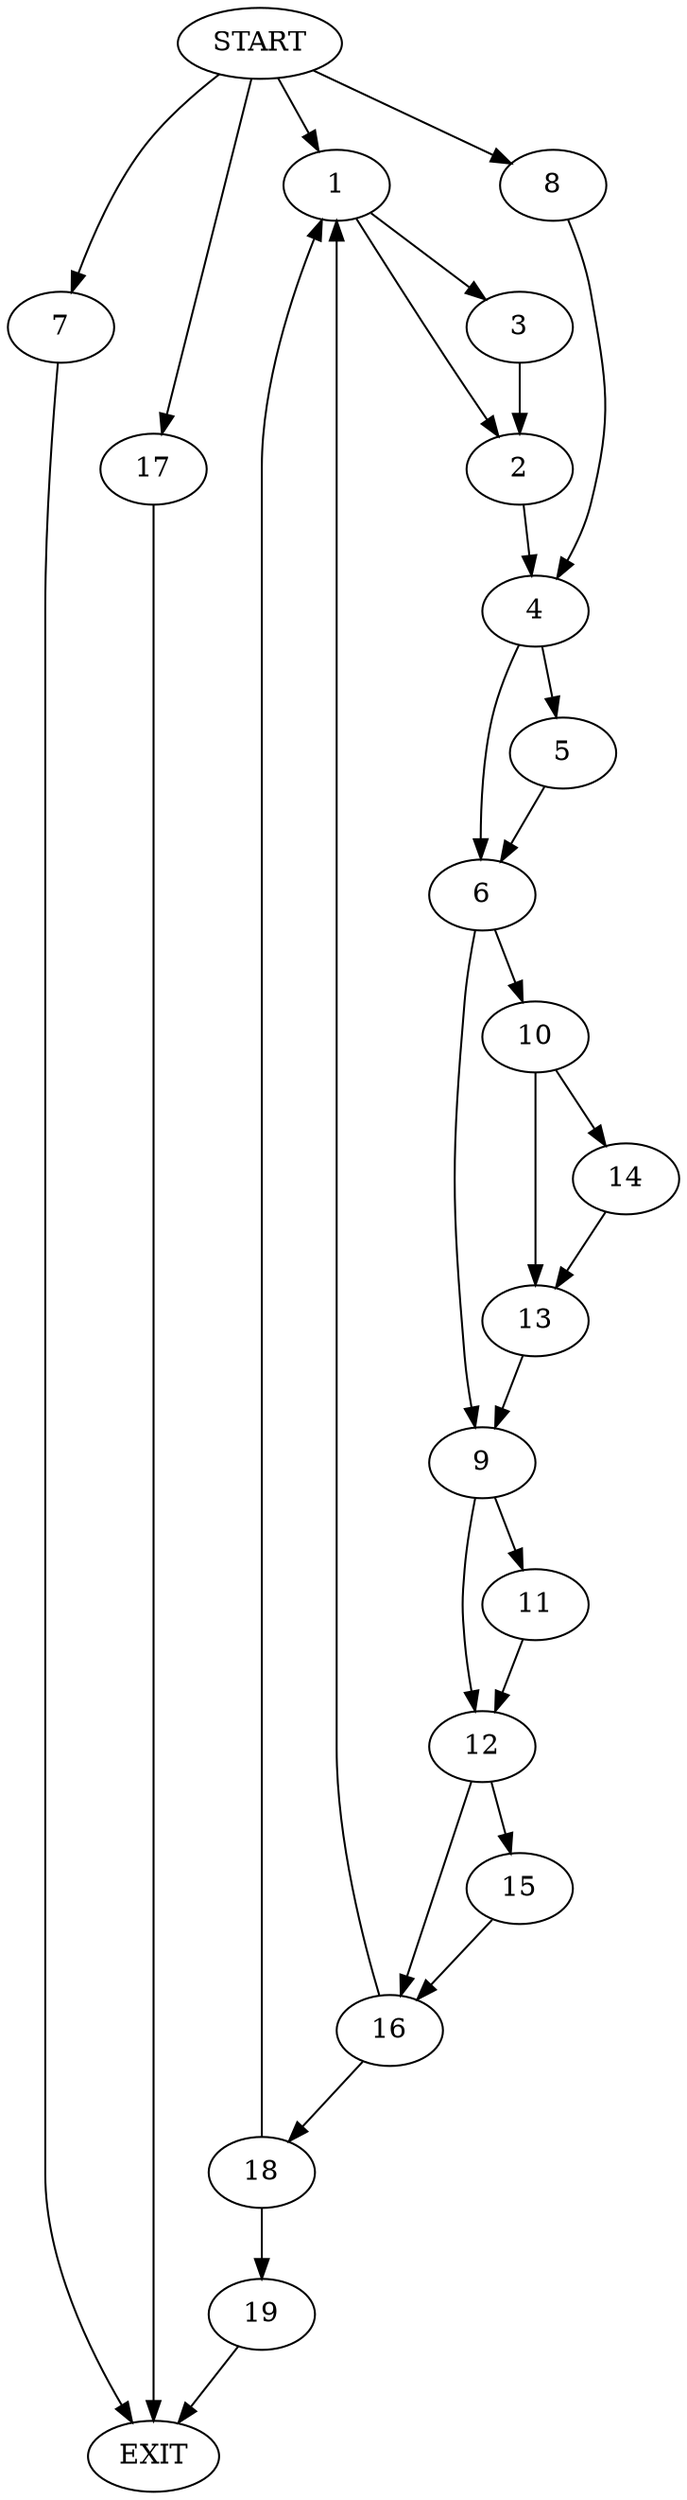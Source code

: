 digraph {
0 [label="START"]
20 [label="EXIT"]
0 -> 1
1 -> 2
1 -> 3
2 -> 4
3 -> 2
4 -> 5
4 -> 6
0 -> 7
7 -> 20
0 -> 8
8 -> 4
6 -> 9
6 -> 10
5 -> 6
9 -> 11
9 -> 12
10 -> 13
10 -> 14
14 -> 13
13 -> 9
12 -> 15
12 -> 16
11 -> 12
0 -> 17
17 -> 20
15 -> 16
16 -> 1
16 -> 18
18 -> 1
18 -> 19
19 -> 20
}
